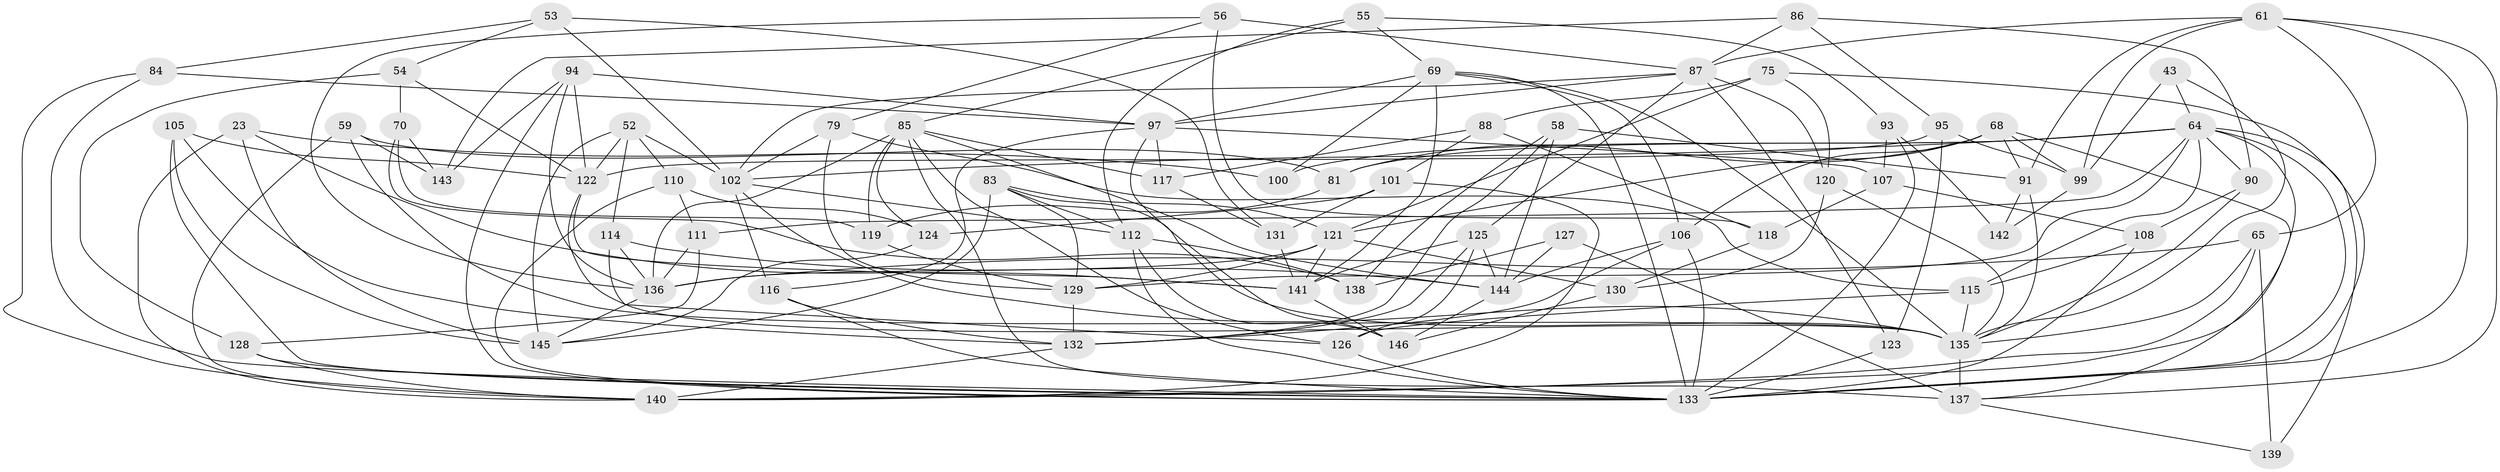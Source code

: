 // original degree distribution, {4: 1.0}
// Generated by graph-tools (version 1.1) at 2025/56/03/09/25 04:56:48]
// undirected, 73 vertices, 189 edges
graph export_dot {
graph [start="1"]
  node [color=gray90,style=filled];
  23;
  43;
  52 [super="+32"];
  53;
  54;
  55;
  56;
  58;
  59;
  61 [super="+45"];
  64 [super="+18+28"];
  65 [super="+8"];
  68 [super="+67+60"];
  69 [super="+49+33"];
  70;
  75;
  79;
  81;
  83 [super="+57"];
  84;
  85 [super="+74"];
  86;
  87 [super="+48"];
  88;
  90;
  91 [super="+15"];
  93 [super="+63"];
  94 [super="+27"];
  95;
  97 [super="+22+50"];
  99 [super="+3"];
  100;
  101;
  102 [super="+80"];
  105;
  106 [super="+98"];
  107;
  108;
  110;
  111;
  112 [super="+38+76"];
  114;
  115 [super="+77"];
  116;
  117;
  118;
  119;
  120;
  121 [super="+1+14"];
  122 [super="+20+25"];
  123;
  124;
  125 [super="+19+30"];
  126 [super="+66"];
  127;
  128 [super="+10"];
  129 [super="+51"];
  130;
  131;
  132 [super="+62+78"];
  133 [super="+104+42"];
  135 [super="+46+73+103"];
  136 [super="+47+89"];
  137 [super="+113"];
  138;
  139;
  140 [super="+44+134"];
  141 [super="+21+109"];
  142;
  143;
  144 [super="+96"];
  145 [super="+12+17"];
  146 [super="+82"];
  23 -- 141;
  23 -- 100;
  23 -- 145;
  23 -- 140;
  43 -- 99 [weight=2];
  43 -- 64;
  43 -- 135;
  52 -- 110;
  52 -- 102;
  52 -- 145 [weight=2];
  52 -- 114;
  52 -- 122;
  53 -- 84;
  53 -- 131;
  53 -- 54;
  53 -- 102;
  54 -- 70;
  54 -- 128;
  54 -- 122;
  55 -- 93;
  55 -- 69;
  55 -- 112;
  55 -- 85;
  56 -- 118;
  56 -- 79;
  56 -- 87;
  56 -- 136;
  58 -- 138;
  58 -- 132;
  58 -- 91;
  58 -- 144;
  59 -- 140;
  59 -- 81;
  59 -- 143;
  59 -- 135;
  61 -- 87;
  61 -- 133 [weight=2];
  61 -- 65;
  61 -- 99;
  61 -- 91 [weight=2];
  61 -- 137;
  64 -- 140;
  64 -- 115 [weight=2];
  64 -- 102;
  64 -- 100;
  64 -- 139;
  64 -- 111;
  64 -- 81;
  64 -- 90;
  64 -- 133;
  64 -- 129;
  65 -- 139 [weight=2];
  65 -- 140;
  65 -- 135;
  65 -- 136;
  68 -- 81;
  68 -- 137;
  68 -- 121 [weight=2];
  68 -- 106 [weight=2];
  68 -- 99;
  68 -- 91;
  69 -- 133 [weight=2];
  69 -- 141 [weight=2];
  69 -- 97;
  69 -- 100 [weight=2];
  69 -- 106;
  69 -- 135;
  70 -- 138;
  70 -- 119;
  70 -- 143;
  75 -- 120;
  75 -- 88;
  75 -- 121;
  75 -- 133;
  79 -- 129;
  79 -- 102;
  79 -- 115;
  81 -- 119;
  83 -- 145 [weight=2];
  83 -- 121;
  83 -- 112 [weight=2];
  83 -- 135 [weight=2];
  83 -- 129;
  84 -- 97;
  84 -- 133;
  84 -- 140;
  85 -- 119;
  85 -- 136;
  85 -- 117;
  85 -- 144;
  85 -- 124;
  85 -- 126;
  85 -- 137;
  86 -- 87;
  86 -- 95;
  86 -- 143;
  86 -- 90;
  87 -- 120;
  87 -- 102;
  87 -- 123;
  87 -- 125;
  87 -- 97;
  88 -- 101;
  88 -- 118;
  88 -- 117;
  90 -- 108;
  90 -- 135;
  91 -- 142;
  91 -- 135;
  93 -- 142 [weight=2];
  93 -- 107;
  93 -- 133 [weight=2];
  94 -- 136;
  94 -- 122 [weight=2];
  94 -- 143;
  94 -- 97;
  94 -- 133;
  95 -- 123;
  95 -- 99;
  95 -- 122;
  97 -- 116;
  97 -- 107;
  97 -- 117;
  97 -- 146;
  99 -- 142;
  101 -- 124;
  101 -- 131;
  101 -- 140;
  102 -- 116;
  102 -- 112;
  102 -- 135;
  105 -- 122;
  105 -- 145;
  105 -- 132;
  105 -- 133;
  106 -- 132 [weight=2];
  106 -- 133;
  106 -- 144 [weight=2];
  107 -- 108;
  107 -- 118;
  108 -- 115;
  108 -- 133;
  110 -- 111;
  110 -- 124;
  110 -- 133;
  111 -- 128;
  111 -- 136;
  112 -- 146 [weight=2];
  112 -- 133;
  112 -- 138;
  114 -- 126;
  114 -- 144;
  114 -- 136;
  115 -- 126;
  115 -- 135;
  116 -- 133;
  116 -- 132;
  117 -- 131;
  118 -- 130;
  119 -- 129;
  120 -- 130;
  120 -- 135;
  121 -- 130;
  121 -- 129;
  121 -- 141;
  121 -- 136;
  122 -- 141;
  122 -- 135;
  123 -- 133 [weight=2];
  124 -- 145;
  125 -- 144;
  125 -- 132 [weight=2];
  125 -- 141 [weight=3];
  125 -- 126;
  126 -- 133 [weight=2];
  127 -- 144;
  127 -- 138;
  127 -- 137 [weight=2];
  128 -- 133 [weight=2];
  128 -- 140 [weight=2];
  129 -- 132;
  130 -- 146;
  131 -- 141;
  132 -- 140 [weight=2];
  135 -- 137 [weight=2];
  136 -- 145;
  137 -- 139;
  141 -- 146;
  144 -- 146;
}
